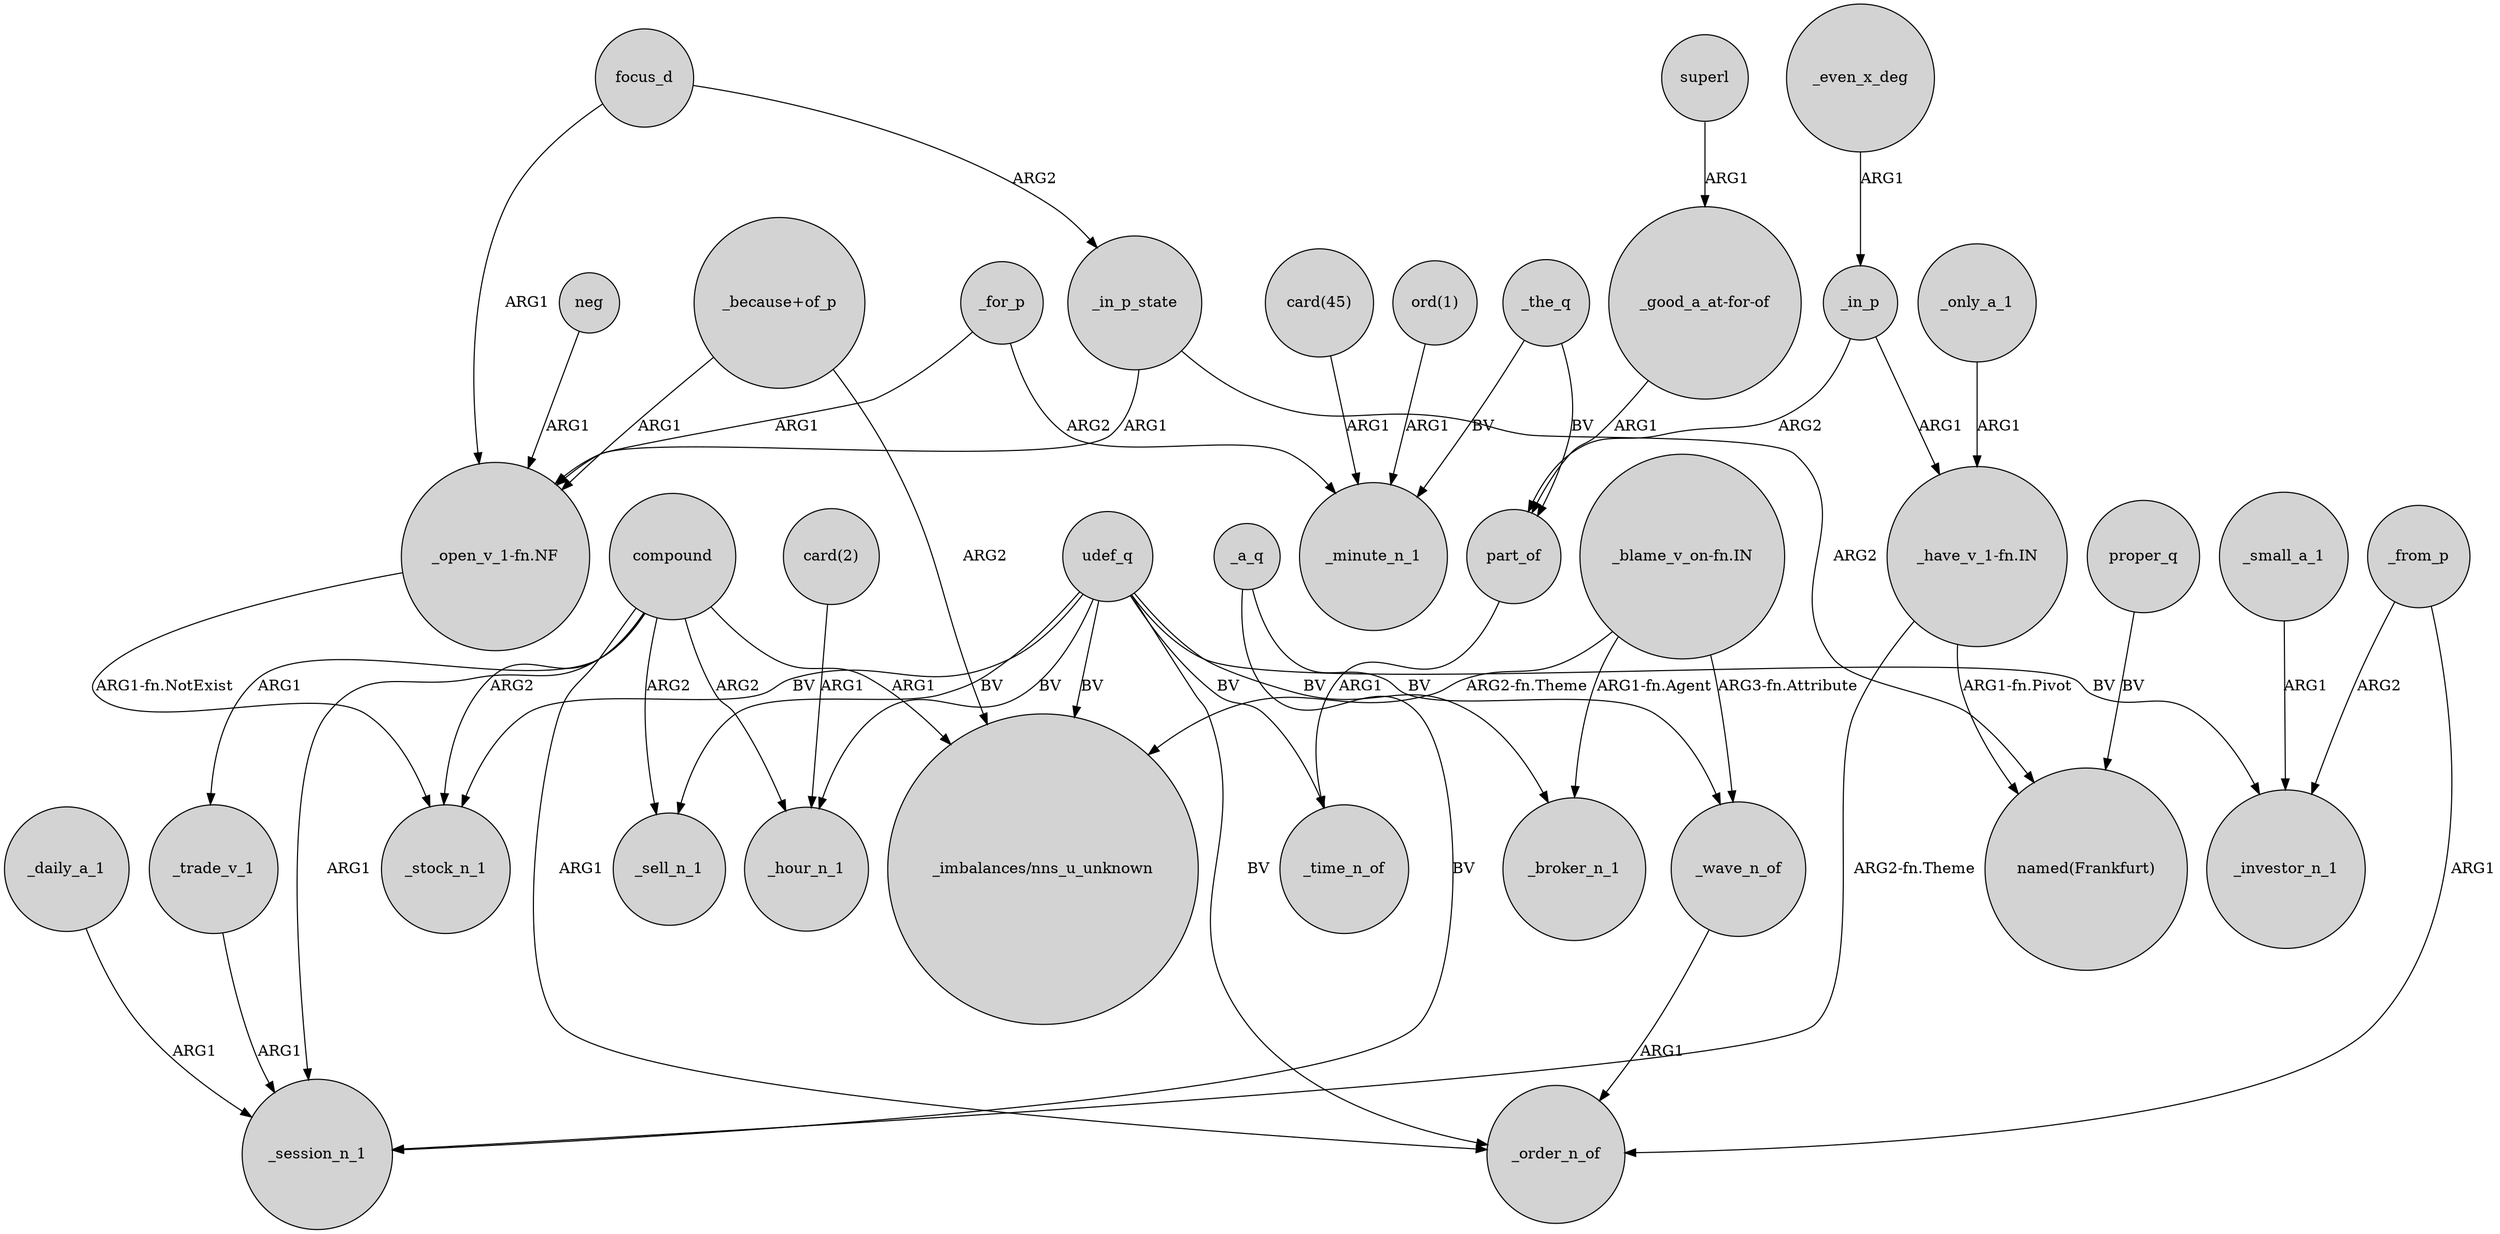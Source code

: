 digraph {
	node [shape=circle style=filled]
	_for_p -> "_open_v_1-fn.NF" [label=ARG1]
	part_of -> _time_n_of [label=ARG1]
	udef_q -> _order_n_of [label=BV]
	udef_q -> _investor_n_1 [label=BV]
	_only_a_1 -> "_have_v_1-fn.IN" [label=ARG1]
	"_blame_v_on-fn.IN" -> "_imbalances/nns_u_unknown" [label="ARG2-fn.Theme"]
	compound -> _sell_n_1 [label=ARG2]
	focus_d -> _in_p_state [label=ARG2]
	compound -> _trade_v_1 [label=ARG1]
	udef_q -> _hour_n_1 [label=BV]
	_for_p -> _minute_n_1 [label=ARG2]
	_a_q -> _wave_n_of [label=BV]
	_the_q -> _minute_n_1 [label=BV]
	"_good_a_at-for-of" -> part_of [label=ARG1]
	compound -> "_imbalances/nns_u_unknown" [label=ARG1]
	proper_q -> "named(Frankfurt)" [label=BV]
	_trade_v_1 -> _session_n_1 [label=ARG1]
	_in_p -> "_have_v_1-fn.IN" [label=ARG1]
	udef_q -> "_imbalances/nns_u_unknown" [label=BV]
	compound -> _stock_n_1 [label=ARG2]
	_wave_n_of -> _order_n_of [label=ARG1]
	_small_a_1 -> _investor_n_1 [label=ARG1]
	udef_q -> _sell_n_1 [label=BV]
	udef_q -> _stock_n_1 [label=BV]
	"_blame_v_on-fn.IN" -> _broker_n_1 [label="ARG1-fn.Agent"]
	_daily_a_1 -> _session_n_1 [label=ARG1]
	compound -> _order_n_of [label=ARG1]
	superl -> "_good_a_at-for-of" [label=ARG1]
	focus_d -> "_open_v_1-fn.NF" [label=ARG1]
	"_have_v_1-fn.IN" -> "named(Frankfurt)" [label="ARG1-fn.Pivot"]
	compound -> _session_n_1 [label=ARG1]
	udef_q -> _time_n_of [label=BV]
	compound -> _hour_n_1 [label=ARG2]
	_even_x_deg -> _in_p [label=ARG1]
	neg -> "_open_v_1-fn.NF" [label=ARG1]
	"ord(1)" -> _minute_n_1 [label=ARG1]
	_the_q -> part_of [label=BV]
	"card(45)" -> _minute_n_1 [label=ARG1]
	"card(2)" -> _hour_n_1 [label=ARG1]
	"_because+of_p" -> "_imbalances/nns_u_unknown" [label=ARG2]
	"_have_v_1-fn.IN" -> _session_n_1 [label="ARG2-fn.Theme"]
	_in_p_state -> "_open_v_1-fn.NF" [label=ARG1]
	_in_p_state -> "named(Frankfurt)" [label=ARG2]
	_from_p -> _order_n_of [label=ARG1]
	"_blame_v_on-fn.IN" -> _wave_n_of [label="ARG3-fn.Attribute"]
	_in_p -> part_of [label=ARG2]
	udef_q -> _broker_n_1 [label=BV]
	"_because+of_p" -> "_open_v_1-fn.NF" [label=ARG1]
	_from_p -> _investor_n_1 [label=ARG2]
	_a_q -> _session_n_1 [label=BV]
	"_open_v_1-fn.NF" -> _stock_n_1 [label="ARG1-fn.NotExist"]
}
